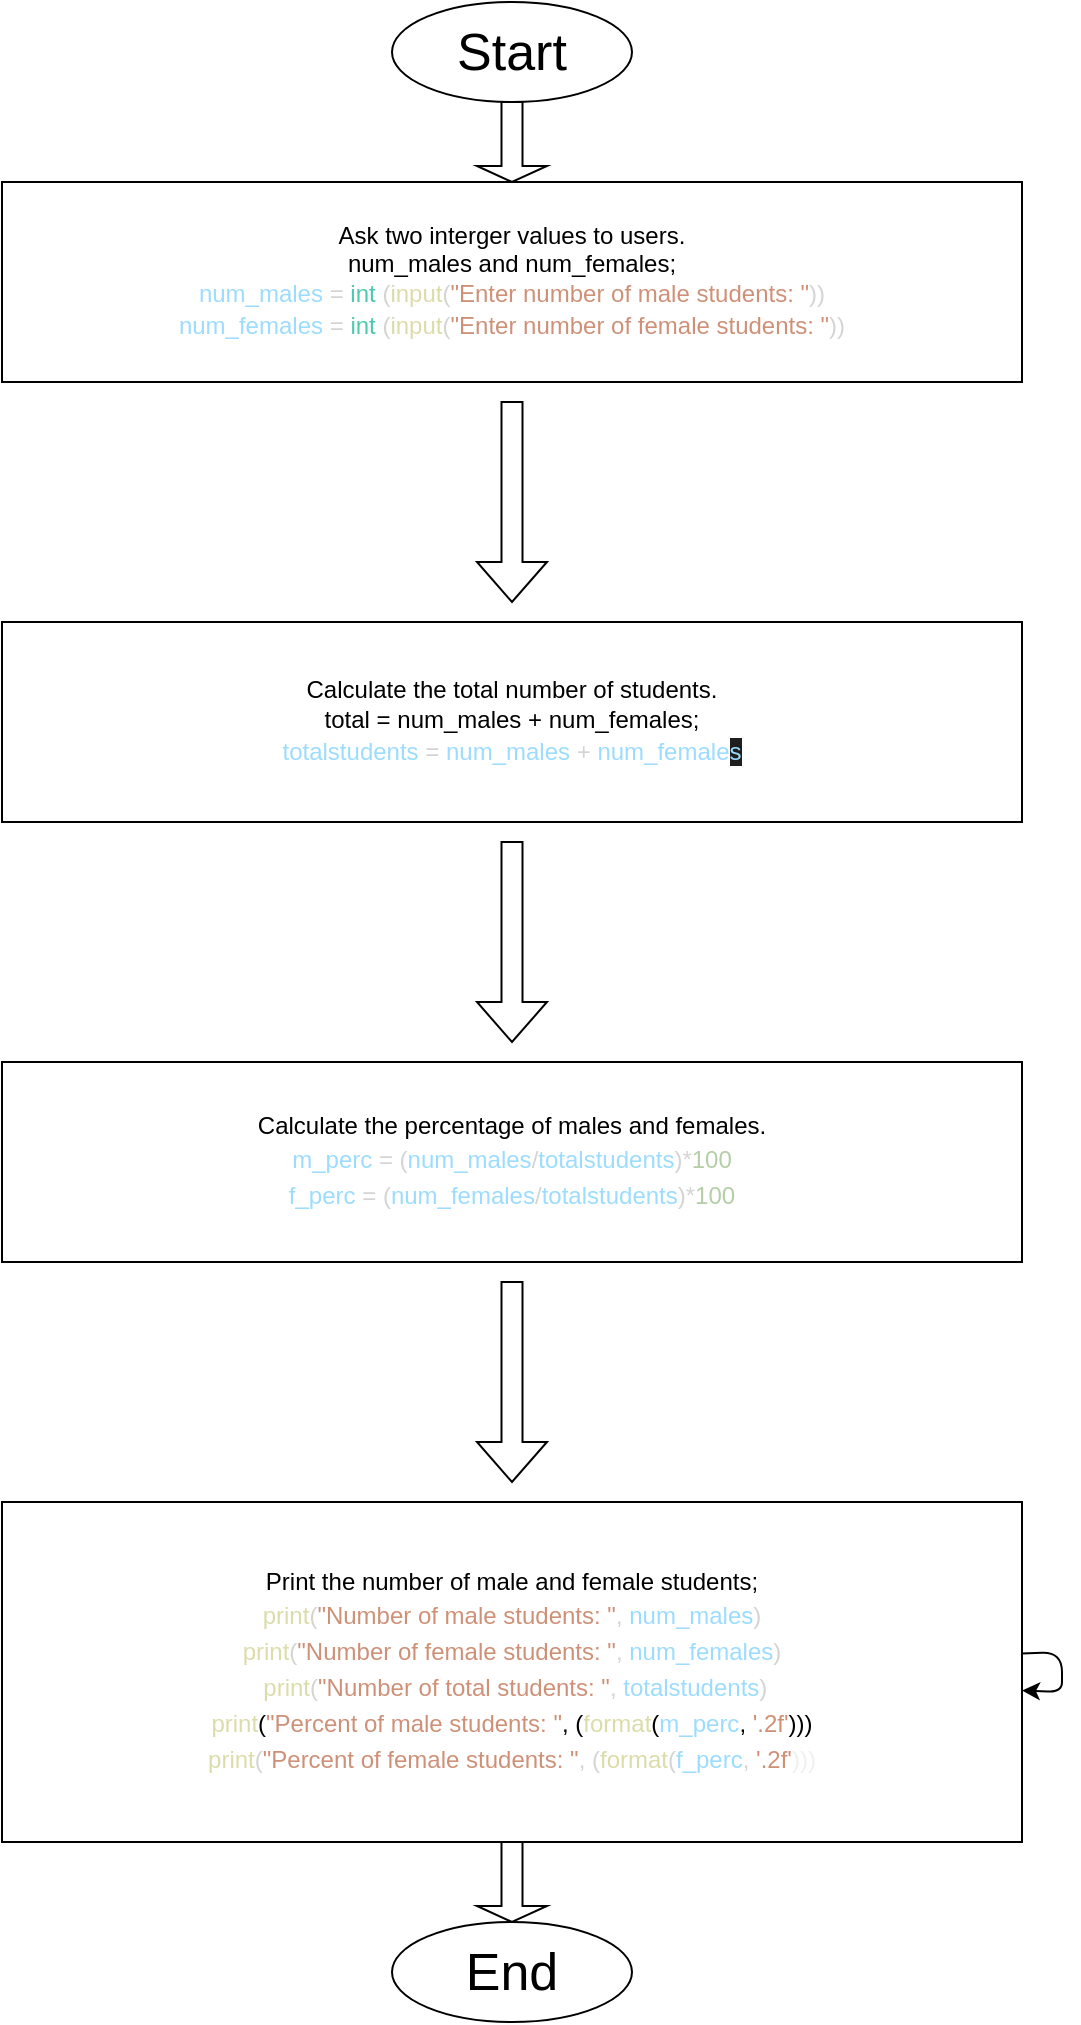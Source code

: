 <mxfile>
    <diagram id="AwBsZeiw2DnN0DO_UF-v" name="Page-1">
        <mxGraphModel dx="250" dy="458" grid="1" gridSize="10" guides="1" tooltips="1" connect="1" arrows="1" fold="1" page="1" pageScale="1" pageWidth="850" pageHeight="1100" background="#ffffff" math="0" shadow="0">
            <root>
                <mxCell id="0"/>
                <mxCell id="1" parent="0"/>
                <mxCell id="2" value="Ask two interger values to users.&lt;br&gt;num_males and num_females;&lt;br&gt;&lt;span style=&quot;background-color: initial; color: rgb(156, 220, 254);&quot;&gt;num_males&lt;/span&gt;&lt;span style=&quot;color: rgb(212, 212, 212); background-color: initial;&quot;&gt; = &lt;/span&gt;&lt;span style=&quot;background-color: initial; color: rgb(78, 201, 176);&quot;&gt;int&lt;/span&gt;&lt;span style=&quot;color: rgb(212, 212, 212); background-color: initial;&quot;&gt; (&lt;/span&gt;&lt;span style=&quot;background-color: initial; color: rgb(220, 220, 170);&quot;&gt;input&lt;/span&gt;&lt;span style=&quot;color: rgb(212, 212, 212); background-color: initial;&quot;&gt;(&lt;/span&gt;&lt;span style=&quot;background-color: initial; color: rgb(206, 145, 120);&quot;&gt;&quot;Enter number of male students: &quot;&lt;/span&gt;&lt;span style=&quot;color: rgb(212, 212, 212); background-color: initial;&quot;&gt;))&lt;/span&gt;&lt;br&gt;&lt;div style=&quot;color: rgb(212, 212, 212); line-height: 18px;&quot;&gt;&lt;div style=&quot;&quot;&gt;    &lt;span style=&quot;color: rgb(156, 220, 254);&quot;&gt;num_females&lt;/span&gt; = &lt;span style=&quot;color: rgb(78, 201, 176);&quot;&gt;int&lt;/span&gt; (&lt;span style=&quot;color: rgb(220, 220, 170);&quot;&gt;input&lt;/span&gt;(&lt;span style=&quot;color: rgb(206, 145, 120);&quot;&gt;&quot;Enter number of female students: &quot;&lt;/span&gt;))&lt;/div&gt;&lt;/div&gt;" style="rounded=0;whiteSpace=wrap;html=1;" vertex="1" parent="1">
                    <mxGeometry x="210" y="90" width="510" height="100" as="geometry"/>
                </mxCell>
                <mxCell id="6" value="Calculate the total number of students.&lt;br&gt;total = num_males + num_females;&lt;br&gt;&lt;div style=&quot;color: rgb(212, 212, 212); line-height: 18px;&quot;&gt;&lt;span style=&quot;color: rgb(156, 220, 254);&quot;&gt;totalstudents&lt;/span&gt; = &lt;span style=&quot;color: rgb(156, 220, 254);&quot;&gt;num_males&lt;/span&gt; + &lt;span style=&quot;color: rgb(156, 220, 254);&quot;&gt;num_female&lt;span style=&quot;background-color: rgb(30, 30, 30);&quot;&gt;s&lt;/span&gt;&lt;/span&gt;&lt;/div&gt;" style="rounded=0;whiteSpace=wrap;html=1;" vertex="1" parent="1">
                    <mxGeometry x="210" y="310" width="510" height="100" as="geometry"/>
                </mxCell>
                <mxCell id="7" value="Calculate the percentage of males and females.&lt;br&gt;&lt;div style=&quot;color: rgb(212, 212, 212); line-height: 18px;&quot;&gt;&lt;span style=&quot;color: rgb(156, 220, 254);&quot;&gt;m_perc&lt;/span&gt; = (&lt;span style=&quot;color: rgb(156, 220, 254);&quot;&gt;num_males&lt;/span&gt;/&lt;span style=&quot;color: rgb(156, 220, 254);&quot;&gt;totalstudents&lt;/span&gt;)*&lt;span style=&quot;color: rgb(181, 206, 168);&quot;&gt;100&lt;/span&gt;&lt;/div&gt;&lt;div style=&quot;color: rgb(212, 212, 212); line-height: 18px;&quot;&gt;&lt;div style=&quot;line-height: 18px;&quot;&gt;&lt;span style=&quot;color: rgb(156, 220, 254);&quot;&gt;f_perc&lt;/span&gt; = (&lt;span style=&quot;color: rgb(156, 220, 254);&quot;&gt;num_females&lt;/span&gt;/&lt;span style=&quot;color: rgb(156, 220, 254);&quot;&gt;totalstudents&lt;/span&gt;)*&lt;span style=&quot;color: rgb(181, 206, 168);&quot;&gt;100&lt;/span&gt;&lt;/div&gt;&lt;/div&gt;" style="rounded=0;whiteSpace=wrap;html=1;" vertex="1" parent="1">
                    <mxGeometry x="210" y="530" width="510" height="100" as="geometry"/>
                </mxCell>
                <mxCell id="9" value="" style="shape=singleArrow;direction=south;whiteSpace=wrap;html=1;labelBackgroundColor=#18141D;fontFamily=Helvetica;" vertex="1" parent="1">
                    <mxGeometry x="447.5" y="640" width="35" height="100" as="geometry"/>
                </mxCell>
                <mxCell id="10" value="Print the number of male and female students;&lt;br&gt;&lt;div style=&quot;line-height: 18px;&quot;&gt;&lt;div style=&quot;color: rgb(212, 212, 212);&quot;&gt; &lt;span style=&quot;color: #dcdcaa;&quot;&gt;print&lt;/span&gt;(&lt;span style=&quot;color: #ce9178;&quot;&gt;&quot;Number of male students: &quot;&lt;/span&gt;, &lt;span style=&quot;color: #9cdcfe;&quot;&gt;num_males&lt;/span&gt;)&lt;/div&gt;&lt;div style=&quot;color: rgb(212, 212, 212);&quot;&gt;    &lt;span style=&quot;color: rgb(220, 220, 170);&quot;&gt;print&lt;/span&gt;(&lt;span style=&quot;color: rgb(206, 145, 120);&quot;&gt;&quot;Number of female students: &quot;&lt;/span&gt;, &lt;span style=&quot;color: rgb(156, 220, 254);&quot;&gt;num_females&lt;/span&gt;)&lt;/div&gt;&lt;div style=&quot;&quot;&gt;&lt;span style=&quot;color: rgb(212, 212, 212); background-color: initial;&quot;&gt;&amp;nbsp;&lt;/span&gt;&lt;span style=&quot;background-color: initial; color: rgb(220, 220, 170);&quot;&gt;print&lt;/span&gt;&lt;span style=&quot;color: rgb(212, 212, 212); background-color: initial;&quot;&gt;(&lt;/span&gt;&lt;span style=&quot;background-color: initial; color: rgb(206, 145, 120);&quot;&gt;&quot;Number of total students: &quot;&lt;/span&gt;&lt;span style=&quot;color: rgb(212, 212, 212); background-color: initial;&quot;&gt;, &lt;/span&gt;&lt;span style=&quot;background-color: initial; color: rgb(156, 220, 254);&quot;&gt;totalstudents&lt;/span&gt;&lt;span style=&quot;color: rgb(212, 212, 212); background-color: initial;&quot;&gt;)&lt;/span&gt;&lt;br&gt;&lt;/div&gt;&lt;div style=&quot;&quot;&gt;&lt;span style=&quot;background-color: initial; color: rgb(220, 220, 170);&quot;&gt;print&lt;/span&gt;&lt;span style=&quot;background-color: initial;&quot;&gt;(&lt;/span&gt;&lt;span style=&quot;background-color: initial; color: rgb(206, 145, 120);&quot;&gt;&quot;Percent of male students: &quot;&lt;/span&gt;&lt;span style=&quot;background-color: initial;&quot;&gt;, (&lt;/span&gt;&lt;span style=&quot;background-color: initial; color: rgb(220, 220, 170);&quot;&gt;format&lt;/span&gt;&lt;span style=&quot;background-color: initial;&quot;&gt;(&lt;/span&gt;&lt;span style=&quot;background-color: initial; color: rgb(156, 220, 254);&quot;&gt;m_perc&lt;/span&gt;&lt;span style=&quot;background-color: initial;&quot;&gt;, &lt;/span&gt;&lt;span style=&quot;background-color: initial; color: rgb(206, 145, 120);&quot;&gt;'.2f'&lt;/span&gt;&lt;span style=&quot;background-color: initial;&quot;&gt;)))&lt;/span&gt;&lt;br&gt;&lt;/div&gt;&lt;div style=&quot;&quot;&gt;&lt;div style=&quot;color: rgb(212, 212, 212); line-height: 18px;&quot;&gt;&lt;div style=&quot;line-height: 18px;&quot;&gt;&lt;span style=&quot;color: rgb(220, 220, 170);&quot;&gt;print&lt;/span&gt;(&lt;span style=&quot;color: rgb(206, 145, 120);&quot;&gt;&quot;Percent of female students: &quot;&lt;/span&gt;, (&lt;span style=&quot;color: rgb(220, 220, 170);&quot;&gt;format&lt;/span&gt;(&lt;span style=&quot;color: rgb(156, 220, 254);&quot;&gt;f_perc&lt;/span&gt;, &lt;span style=&quot;color: rgb(206, 145, 120);&quot;&gt;'.2f'&lt;/span&gt;&lt;span style=&quot;color: rgb(240, 240, 240); background-color: initial;&quot;&gt;)))&lt;/span&gt;&lt;/div&gt;&lt;/div&gt;&lt;/div&gt;&lt;/div&gt;" style="rounded=0;whiteSpace=wrap;html=1;" vertex="1" parent="1">
                    <mxGeometry x="210" y="750" width="510" height="170" as="geometry"/>
                </mxCell>
                <mxCell id="11" style="edgeStyle=none;html=1;fontFamily=Helvetica;" edge="1" parent="1" source="10" target="10">
                    <mxGeometry relative="1" as="geometry">
                        <Array as="points">
                            <mxPoint x="640" y="880"/>
                        </Array>
                    </mxGeometry>
                </mxCell>
                <mxCell id="12" value="" style="shape=singleArrow;direction=south;whiteSpace=wrap;html=1;labelBackgroundColor=#18141D;fontFamily=Helvetica;" vertex="1" parent="1">
                    <mxGeometry x="447.5" y="420" width="35" height="100" as="geometry"/>
                </mxCell>
                <mxCell id="13" value="" style="shape=singleArrow;direction=south;whiteSpace=wrap;html=1;labelBackgroundColor=#18141D;fontFamily=Helvetica;" vertex="1" parent="1">
                    <mxGeometry x="447.5" y="200" width="35" height="100" as="geometry"/>
                </mxCell>
                <mxCell id="17" value="End" style="ellipse;whiteSpace=wrap;html=1;labelBackgroundColor=none;fontFamily=Helvetica;fontSize=26;" vertex="1" parent="1">
                    <mxGeometry x="405" y="960" width="120" height="50" as="geometry"/>
                </mxCell>
                <mxCell id="21" value="Start" style="ellipse;whiteSpace=wrap;html=1;labelBackgroundColor=none;fontFamily=Helvetica;fontSize=26;" vertex="1" parent="1">
                    <mxGeometry x="405" width="120" height="50" as="geometry"/>
                </mxCell>
                <mxCell id="26" value="" style="shape=singleArrow;direction=south;whiteSpace=wrap;html=1;labelBackgroundColor=#18141D;fontFamily=Helvetica;" vertex="1" parent="1">
                    <mxGeometry x="447.5" y="50" width="35" height="40" as="geometry"/>
                </mxCell>
                <mxCell id="28" value="" style="shape=singleArrow;direction=south;whiteSpace=wrap;html=1;labelBackgroundColor=#18141D;fontFamily=Helvetica;" vertex="1" parent="1">
                    <mxGeometry x="447.5" y="920" width="35" height="40" as="geometry"/>
                </mxCell>
            </root>
        </mxGraphModel>
    </diagram>
</mxfile>